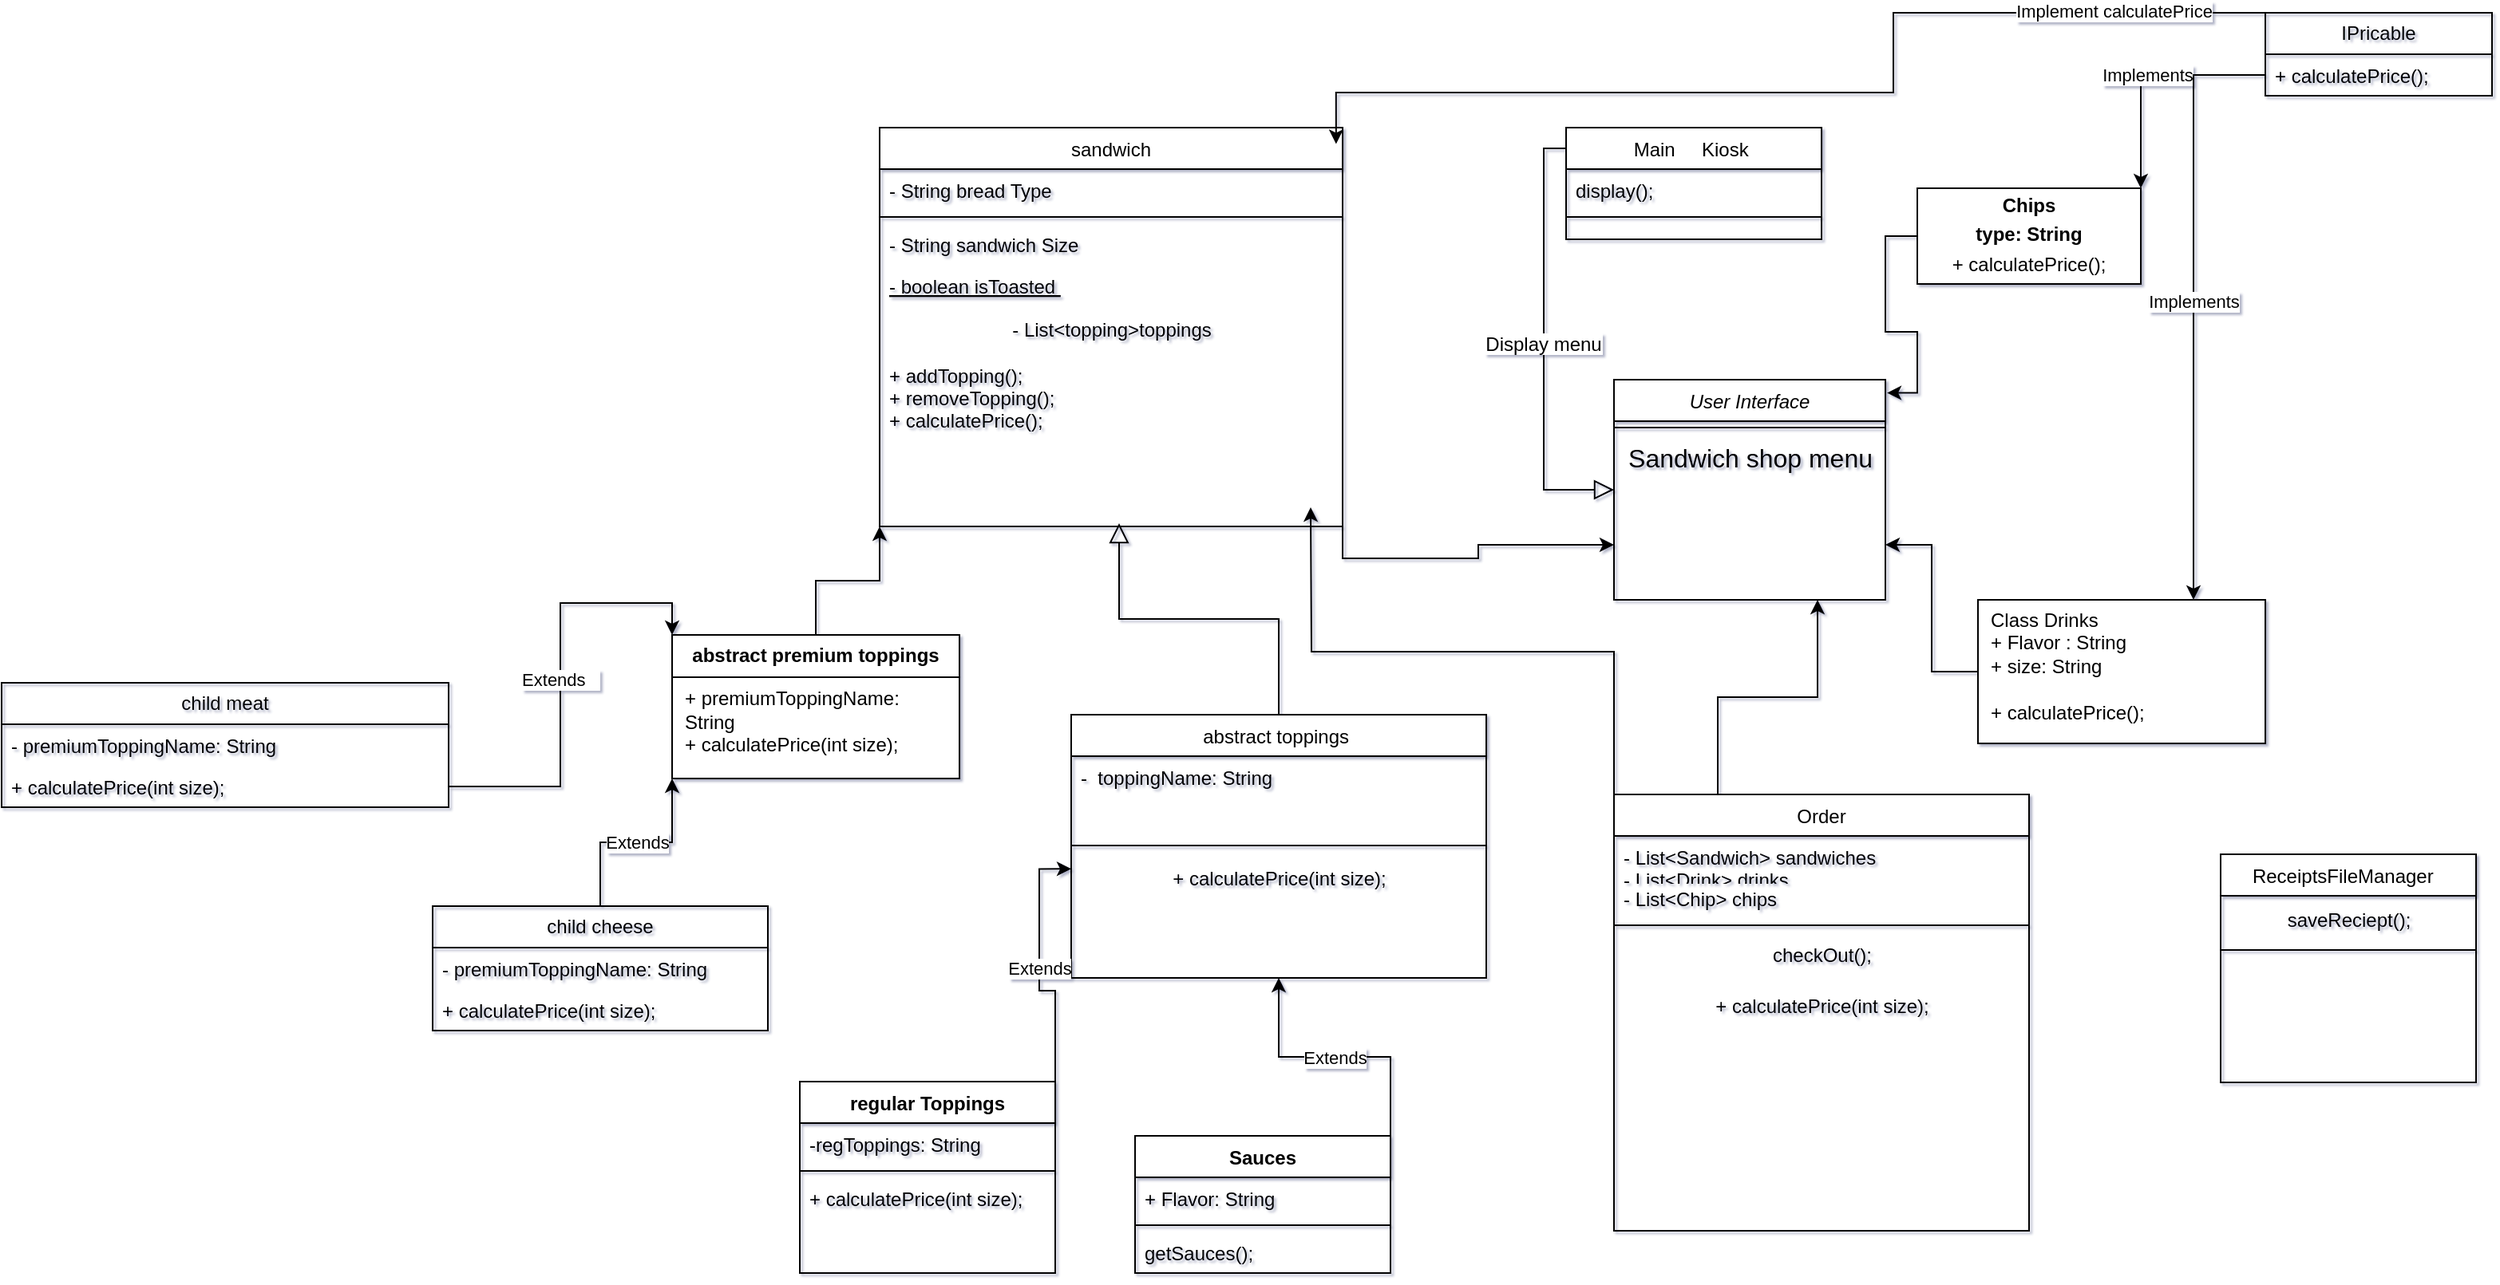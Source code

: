 <mxfile version="24.7.17">
  <diagram name="Page-1" id="kyOh9JgpY1f4It5ZR0Ub">
    <mxGraphModel dx="2589" dy="2624" grid="1" gridSize="10" guides="1" tooltips="1" connect="1" arrows="1" fold="1" page="1" pageScale="1" pageWidth="1100" pageHeight="850" background="none" math="0" shadow="1">
      <root>
        <mxCell id="0" />
        <mxCell id="1" parent="0" />
        <mxCell id="_YORlgkDfHFWjirhK1Dx-211" value="User Interface" style="swimlane;fontStyle=2;align=center;verticalAlign=top;childLayout=stackLayout;horizontal=1;startSize=26;horizontalStack=0;resizeParent=1;resizeLast=0;collapsible=1;marginBottom=0;rounded=0;shadow=0;strokeWidth=1;" parent="1" vertex="1">
          <mxGeometry y="150" width="170" height="138" as="geometry">
            <mxRectangle x="230" y="140" width="160" height="26" as="alternateBounds" />
          </mxGeometry>
        </mxCell>
        <mxCell id="_YORlgkDfHFWjirhK1Dx-215" value="" style="line;html=1;strokeWidth=1;align=left;verticalAlign=middle;spacingTop=-1;spacingLeft=3;spacingRight=3;rotatable=0;labelPosition=right;points=[];portConstraint=eastwest;" parent="_YORlgkDfHFWjirhK1Dx-211" vertex="1">
          <mxGeometry y="26" width="170" height="8" as="geometry" />
        </mxCell>
        <mxCell id="_YORlgkDfHFWjirhK1Dx-288" value="Sandwich shop menu" style="text;html=1;align=center;verticalAlign=middle;resizable=0;points=[];autosize=1;strokeColor=none;fillColor=none;fontSize=16;" parent="_YORlgkDfHFWjirhK1Dx-211" vertex="1">
          <mxGeometry y="34" width="170" height="30" as="geometry" />
        </mxCell>
        <mxCell id="_YORlgkDfHFWjirhK1Dx-217" value="abstract toppings " style="swimlane;fontStyle=0;align=center;verticalAlign=top;childLayout=stackLayout;horizontal=1;startSize=26;horizontalStack=0;resizeParent=1;resizeLast=0;collapsible=1;marginBottom=0;rounded=0;shadow=0;strokeWidth=1;" parent="1" vertex="1">
          <mxGeometry x="-340" y="360" width="260" height="165" as="geometry">
            <mxRectangle x="130" y="380" width="160" height="26" as="alternateBounds" />
          </mxGeometry>
        </mxCell>
        <mxCell id="_YORlgkDfHFWjirhK1Dx-218" value="-  toppingName: String" style="text;align=left;verticalAlign=top;spacingLeft=4;spacingRight=4;overflow=hidden;rotatable=0;points=[[0,0.5],[1,0.5]];portConstraint=eastwest;" parent="_YORlgkDfHFWjirhK1Dx-217" vertex="1">
          <mxGeometry y="26" width="260" height="26" as="geometry" />
        </mxCell>
        <mxCell id="_YORlgkDfHFWjirhK1Dx-219" value="&#xa;" style="text;align=left;verticalAlign=top;spacingLeft=4;spacingRight=4;overflow=hidden;rotatable=0;points=[[0,0.5],[1,0.5]];portConstraint=eastwest;rounded=0;shadow=0;html=0;" parent="_YORlgkDfHFWjirhK1Dx-217" vertex="1">
          <mxGeometry y="52" width="260" height="26" as="geometry" />
        </mxCell>
        <mxCell id="_YORlgkDfHFWjirhK1Dx-220" value="" style="line;html=1;strokeWidth=1;align=left;verticalAlign=middle;spacingTop=-1;spacingLeft=3;spacingRight=3;rotatable=0;labelPosition=right;points=[];portConstraint=eastwest;" parent="_YORlgkDfHFWjirhK1Dx-217" vertex="1">
          <mxGeometry y="78" width="260" height="8" as="geometry" />
        </mxCell>
        <mxCell id="_YORlgkDfHFWjirhK1Dx-248" value="&lt;span style=&quot;font-size: 12px; text-align: left;&quot;&gt;+ calculatePrice(int size);&lt;/span&gt;" style="text;html=1;align=center;verticalAlign=middle;resizable=0;points=[];autosize=1;strokeColor=none;fillColor=none;fontSize=16;" parent="_YORlgkDfHFWjirhK1Dx-217" vertex="1">
          <mxGeometry y="86" width="260" height="30" as="geometry" />
        </mxCell>
        <mxCell id="_YORlgkDfHFWjirhK1Dx-223" value="" style="endArrow=block;endSize=10;endFill=0;shadow=0;strokeWidth=1;rounded=0;curved=0;edgeStyle=elbowEdgeStyle;elbow=vertical;fontSize=12;" parent="1" source="_YORlgkDfHFWjirhK1Dx-217" edge="1">
          <mxGeometry width="160" relative="1" as="geometry">
            <mxPoint x="100" y="103" as="sourcePoint" />
            <mxPoint x="-310" y="240" as="targetPoint" />
          </mxGeometry>
        </mxCell>
        <mxCell id="_YORlgkDfHFWjirhK1Dx-224" value="Main     Kiosk " style="swimlane;fontStyle=0;align=center;verticalAlign=top;childLayout=stackLayout;horizontal=1;startSize=26;horizontalStack=0;resizeParent=1;resizeLast=0;collapsible=1;marginBottom=0;rounded=0;shadow=0;strokeWidth=1;" parent="1" vertex="1">
          <mxGeometry x="-30" y="-8" width="160" height="70" as="geometry">
            <mxRectangle x="340" y="380" width="170" height="26" as="alternateBounds" />
          </mxGeometry>
        </mxCell>
        <mxCell id="_YORlgkDfHFWjirhK1Dx-225" value="display();" style="text;align=left;verticalAlign=top;spacingLeft=4;spacingRight=4;overflow=hidden;rotatable=0;points=[[0,0.5],[1,0.5]];portConstraint=eastwest;" parent="_YORlgkDfHFWjirhK1Dx-224" vertex="1">
          <mxGeometry y="26" width="160" height="26" as="geometry" />
        </mxCell>
        <mxCell id="_YORlgkDfHFWjirhK1Dx-226" value="" style="line;html=1;strokeWidth=1;align=left;verticalAlign=middle;spacingTop=-1;spacingLeft=3;spacingRight=3;rotatable=0;labelPosition=right;points=[];portConstraint=eastwest;" parent="_YORlgkDfHFWjirhK1Dx-224" vertex="1">
          <mxGeometry y="52" width="160" height="8" as="geometry" />
        </mxCell>
        <mxCell id="_YORlgkDfHFWjirhK1Dx-227" value="Display menu" style="endArrow=block;endSize=10;endFill=0;shadow=0;strokeWidth=1;rounded=0;curved=0;edgeStyle=elbowEdgeStyle;elbow=vertical;fontSize=12;" parent="1" source="_YORlgkDfHFWjirhK1Dx-224" target="_YORlgkDfHFWjirhK1Dx-211" edge="1">
          <mxGeometry width="160" relative="1" as="geometry">
            <mxPoint x="110" y="273" as="sourcePoint" />
            <mxPoint x="210" y="171" as="targetPoint" />
            <Array as="points">
              <mxPoint x="-44" y="5" />
            </Array>
          </mxGeometry>
        </mxCell>
        <mxCell id="duyvFCxEx_6cM0iOeqCo-8" style="edgeStyle=orthogonalEdgeStyle;rounded=0;orthogonalLoop=1;jettySize=auto;html=1;exitX=1;exitY=1;exitDx=0;exitDy=0;entryX=0;entryY=0.75;entryDx=0;entryDy=0;" edge="1" parent="1" source="_YORlgkDfHFWjirhK1Dx-242" target="_YORlgkDfHFWjirhK1Dx-211">
          <mxGeometry relative="1" as="geometry" />
        </mxCell>
        <mxCell id="_YORlgkDfHFWjirhK1Dx-242" value="sandwich" style="swimlane;fontStyle=0;align=center;verticalAlign=top;childLayout=stackLayout;horizontal=1;startSize=26;horizontalStack=0;resizeParent=1;resizeLast=0;collapsible=1;marginBottom=0;rounded=0;shadow=0;strokeWidth=1;" parent="1" vertex="1">
          <mxGeometry x="-460" y="-8" width="290" height="250" as="geometry">
            <mxRectangle x="130" y="380" width="160" height="26" as="alternateBounds" />
          </mxGeometry>
        </mxCell>
        <mxCell id="_YORlgkDfHFWjirhK1Dx-243" value="- String bread Type&#xa;" style="text;align=left;verticalAlign=top;spacingLeft=4;spacingRight=4;overflow=hidden;rotatable=0;points=[[0,0.5],[1,0.5]];portConstraint=eastwest;" parent="_YORlgkDfHFWjirhK1Dx-242" vertex="1">
          <mxGeometry y="26" width="290" height="26" as="geometry" />
        </mxCell>
        <mxCell id="_YORlgkDfHFWjirhK1Dx-245" value="" style="line;html=1;strokeWidth=1;align=left;verticalAlign=middle;spacingTop=-1;spacingLeft=3;spacingRight=3;rotatable=0;labelPosition=right;points=[];portConstraint=eastwest;" parent="_YORlgkDfHFWjirhK1Dx-242" vertex="1">
          <mxGeometry y="52" width="290" height="8" as="geometry" />
        </mxCell>
        <mxCell id="_YORlgkDfHFWjirhK1Dx-244" value="- String sandwich Size " style="text;align=left;verticalAlign=top;spacingLeft=4;spacingRight=4;overflow=hidden;rotatable=0;points=[[0,0.5],[1,0.5]];portConstraint=eastwest;rounded=0;shadow=0;html=0;" parent="_YORlgkDfHFWjirhK1Dx-242" vertex="1">
          <mxGeometry y="60" width="290" height="26" as="geometry" />
        </mxCell>
        <mxCell id="_YORlgkDfHFWjirhK1Dx-246" value="- boolean isToasted " style="text;align=left;verticalAlign=top;spacingLeft=4;spacingRight=4;overflow=hidden;rotatable=0;points=[[0,0.5],[1,0.5]];portConstraint=eastwest;fontStyle=4" parent="_YORlgkDfHFWjirhK1Dx-242" vertex="1">
          <mxGeometry y="86" width="290" height="26" as="geometry" />
        </mxCell>
        <mxCell id="EJJxbtkq4cgunzFUeAYS-21" value="- List&amp;lt;topping&amp;gt;toppings" style="text;html=1;align=center;verticalAlign=middle;resizable=0;points=[];autosize=1;strokeColor=none;fillColor=none;" parent="_YORlgkDfHFWjirhK1Dx-242" vertex="1">
          <mxGeometry y="112" width="290" height="30" as="geometry" />
        </mxCell>
        <mxCell id="_YORlgkDfHFWjirhK1Dx-247" value="+ addTopping();&#xa;+ removeTopping();&#xa;+ calculatePrice();&#xa;" style="text;align=left;verticalAlign=top;spacingLeft=4;spacingRight=4;overflow=hidden;rotatable=0;points=[[0,0.5],[1,0.5]];portConstraint=eastwest;" parent="_YORlgkDfHFWjirhK1Dx-242" vertex="1">
          <mxGeometry y="142" width="290" height="68" as="geometry" />
        </mxCell>
        <mxCell id="duyvFCxEx_6cM0iOeqCo-11" style="edgeStyle=orthogonalEdgeStyle;rounded=0;orthogonalLoop=1;jettySize=auto;html=1;entryX=1;entryY=0.75;entryDx=0;entryDy=0;" edge="1" parent="1" source="_YORlgkDfHFWjirhK1Dx-252" target="_YORlgkDfHFWjirhK1Dx-211">
          <mxGeometry relative="1" as="geometry" />
        </mxCell>
        <mxCell id="_YORlgkDfHFWjirhK1Dx-252" value="&lt;p style=&quot;margin:0px;margin-top:6px;text-align:center;&quot;&gt;&lt;/p&gt;&lt;p style=&quot;margin:0px;margin-left:8px;&quot;&gt;Class Drinks&amp;nbsp;&lt;/p&gt;&lt;p style=&quot;margin:0px;margin-left:8px;&quot;&gt;+ Flavor : String&amp;nbsp;&lt;br&gt;+ size: String&amp;nbsp;&lt;/p&gt;&lt;p style=&quot;margin:0px;margin-left:8px;&quot;&gt;&lt;br&gt;&lt;/p&gt;&lt;p style=&quot;margin:0px;margin-left:8px;&quot;&gt;&lt;span style=&quot;text-wrap-mode: nowrap;&quot;&gt;+ calculatePrice();&lt;/span&gt;&lt;/p&gt;" style="align=left;overflow=fill;html=1;dropTarget=0;whiteSpace=wrap;" parent="1" vertex="1">
          <mxGeometry x="228" y="288" width="180" height="90" as="geometry" />
        </mxCell>
        <mxCell id="_YORlgkDfHFWjirhK1Dx-254" value="&lt;p style=&quot;margin:0px;margin-top:4px;text-align:center;&quot;&gt;&lt;b&gt;Chips&lt;/b&gt;&lt;/p&gt;&lt;p style=&quot;margin:0px;margin-top:4px;text-align:center;&quot;&gt;&lt;b&gt;type: String&lt;/b&gt;&lt;/p&gt;&lt;p style=&quot;margin:0px;margin-top:4px;text-align:center;&quot;&gt;&lt;span style=&quot;text-align: left; text-wrap-mode: nowrap;&quot;&gt;+ calculatePrice();&lt;/span&gt;&lt;/p&gt;" style="verticalAlign=top;align=left;overflow=fill;html=1;whiteSpace=wrap;" parent="1" vertex="1">
          <mxGeometry x="190" y="30" width="140" height="60" as="geometry" />
        </mxCell>
        <mxCell id="EJJxbtkq4cgunzFUeAYS-8" value="Extends" style="edgeStyle=orthogonalEdgeStyle;rounded=0;orthogonalLoop=1;jettySize=auto;html=1;exitX=1;exitY=0;exitDx=0;exitDy=0;entryX=0.5;entryY=1;entryDx=0;entryDy=0;" parent="1" source="_YORlgkDfHFWjirhK1Dx-268" edge="1" target="_YORlgkDfHFWjirhK1Dx-217">
          <mxGeometry relative="1" as="geometry">
            <mxPoint x="-210" y="590" as="targetPoint" />
          </mxGeometry>
        </mxCell>
        <mxCell id="_YORlgkDfHFWjirhK1Dx-268" value="Sauces" style="swimlane;fontStyle=1;align=center;verticalAlign=top;childLayout=stackLayout;horizontal=1;startSize=26;horizontalStack=0;resizeParent=1;resizeParentMax=0;resizeLast=0;collapsible=1;marginBottom=0;whiteSpace=wrap;html=1;" parent="1" vertex="1">
          <mxGeometry x="-300" y="624" width="160" height="86" as="geometry" />
        </mxCell>
        <mxCell id="_YORlgkDfHFWjirhK1Dx-269" value="+ Flavor: String&amp;nbsp;" style="text;strokeColor=none;fillColor=none;align=left;verticalAlign=top;spacingLeft=4;spacingRight=4;overflow=hidden;rotatable=0;points=[[0,0.5],[1,0.5]];portConstraint=eastwest;whiteSpace=wrap;html=1;" parent="_YORlgkDfHFWjirhK1Dx-268" vertex="1">
          <mxGeometry y="26" width="160" height="26" as="geometry" />
        </mxCell>
        <mxCell id="_YORlgkDfHFWjirhK1Dx-270" value="" style="line;strokeWidth=1;fillColor=none;align=left;verticalAlign=middle;spacingTop=-1;spacingLeft=3;spacingRight=3;rotatable=0;labelPosition=right;points=[];portConstraint=eastwest;strokeColor=inherit;" parent="_YORlgkDfHFWjirhK1Dx-268" vertex="1">
          <mxGeometry y="52" width="160" height="8" as="geometry" />
        </mxCell>
        <mxCell id="_YORlgkDfHFWjirhK1Dx-271" value="getSauces();" style="text;strokeColor=none;fillColor=none;align=left;verticalAlign=top;spacingLeft=4;spacingRight=4;overflow=hidden;rotatable=0;points=[[0,0.5],[1,0.5]];portConstraint=eastwest;whiteSpace=wrap;html=1;" parent="_YORlgkDfHFWjirhK1Dx-268" vertex="1">
          <mxGeometry y="60" width="160" height="26" as="geometry" />
        </mxCell>
        <mxCell id="_YORlgkDfHFWjirhK1Dx-276" value="regular Toppings" style="swimlane;fontStyle=1;align=center;verticalAlign=top;childLayout=stackLayout;horizontal=1;startSize=26;horizontalStack=0;resizeParent=1;resizeParentMax=0;resizeLast=0;collapsible=1;marginBottom=0;whiteSpace=wrap;html=1;" parent="1" vertex="1">
          <mxGeometry x="-510" y="590" width="160" height="120" as="geometry" />
        </mxCell>
        <mxCell id="_YORlgkDfHFWjirhK1Dx-277" value="-regToppings: String" style="text;strokeColor=none;fillColor=none;align=left;verticalAlign=top;spacingLeft=4;spacingRight=4;overflow=hidden;rotatable=0;points=[[0,0.5],[1,0.5]];portConstraint=eastwest;whiteSpace=wrap;html=1;" parent="_YORlgkDfHFWjirhK1Dx-276" vertex="1">
          <mxGeometry y="26" width="160" height="26" as="geometry" />
        </mxCell>
        <mxCell id="_YORlgkDfHFWjirhK1Dx-278" value="" style="line;strokeWidth=1;fillColor=none;align=left;verticalAlign=middle;spacingTop=-1;spacingLeft=3;spacingRight=3;rotatable=0;labelPosition=right;points=[];portConstraint=eastwest;strokeColor=inherit;" parent="_YORlgkDfHFWjirhK1Dx-276" vertex="1">
          <mxGeometry y="52" width="160" height="8" as="geometry" />
        </mxCell>
        <mxCell id="_YORlgkDfHFWjirhK1Dx-279" value="+ calculatePrice(int size);" style="text;strokeColor=none;fillColor=none;align=left;verticalAlign=top;spacingLeft=4;spacingRight=4;overflow=hidden;rotatable=0;points=[[0,0.5],[1,0.5]];portConstraint=eastwest;whiteSpace=wrap;html=1;" parent="_YORlgkDfHFWjirhK1Dx-276" vertex="1">
          <mxGeometry y="60" width="160" height="60" as="geometry" />
        </mxCell>
        <mxCell id="_YORlgkDfHFWjirhK1Dx-255" value="IPricable" style="swimlane;fontStyle=0;childLayout=stackLayout;horizontal=1;startSize=26;fillColor=none;horizontalStack=0;resizeParent=1;resizeParentMax=0;resizeLast=0;collapsible=1;marginBottom=0;whiteSpace=wrap;html=1;" parent="1" vertex="1">
          <mxGeometry x="408" y="-80" width="142" height="52" as="geometry" />
        </mxCell>
        <mxCell id="_YORlgkDfHFWjirhK1Dx-282" value="ReceiptsFileManager  " style="swimlane;fontStyle=0;align=center;verticalAlign=top;childLayout=stackLayout;horizontal=1;startSize=26;horizontalStack=0;resizeParent=1;resizeLast=0;collapsible=1;marginBottom=0;rounded=0;shadow=0;strokeWidth=1;" parent="1" vertex="1">
          <mxGeometry x="380" y="447.5" width="160" height="143" as="geometry">
            <mxRectangle x="130" y="380" width="160" height="26" as="alternateBounds" />
          </mxGeometry>
        </mxCell>
        <mxCell id="EJJxbtkq4cgunzFUeAYS-20" value="saveReciept();" style="text;html=1;align=center;verticalAlign=middle;resizable=0;points=[];autosize=1;strokeColor=none;fillColor=none;" parent="_YORlgkDfHFWjirhK1Dx-282" vertex="1">
          <mxGeometry y="26" width="160" height="30" as="geometry" />
        </mxCell>
        <mxCell id="_YORlgkDfHFWjirhK1Dx-285" value="" style="line;html=1;strokeWidth=1;align=left;verticalAlign=middle;spacingTop=-1;spacingLeft=3;spacingRight=3;rotatable=0;labelPosition=right;points=[];portConstraint=eastwest;" parent="_YORlgkDfHFWjirhK1Dx-282" vertex="1">
          <mxGeometry y="56" width="160" height="8" as="geometry" />
        </mxCell>
        <mxCell id="duyvFCxEx_6cM0iOeqCo-3" style="edgeStyle=orthogonalEdgeStyle;rounded=0;orthogonalLoop=1;jettySize=auto;html=1;exitX=0.5;exitY=0;exitDx=0;exitDy=0;entryX=0;entryY=1;entryDx=0;entryDy=0;" edge="1" parent="1" source="EJJxbtkq4cgunzFUeAYS-3" target="_YORlgkDfHFWjirhK1Dx-242">
          <mxGeometry relative="1" as="geometry" />
        </mxCell>
        <mxCell id="EJJxbtkq4cgunzFUeAYS-3" value="&lt;p style=&quot;margin:0px;margin-top:6px;text-align:center;&quot;&gt;&lt;b&gt;abstract premium toppings&lt;/b&gt;&lt;/p&gt;&lt;hr size=&quot;1&quot; style=&quot;border-style:solid;&quot;&gt;&lt;p style=&quot;margin:0px;margin-left:8px;&quot;&gt;+ premiumToppingName: String&amp;nbsp;&lt;br&gt;+ calculatePrice(int size);&lt;/p&gt;&lt;p style=&quot;margin:0px;margin-left:8px;&quot;&gt;&lt;br&gt;&lt;/p&gt;" style="align=left;overflow=fill;html=1;dropTarget=0;whiteSpace=wrap;" parent="1" vertex="1">
          <mxGeometry x="-590" y="310" width="180" height="90" as="geometry" />
        </mxCell>
        <mxCell id="EJJxbtkq4cgunzFUeAYS-6" value="Extends" style="edgeStyle=orthogonalEdgeStyle;rounded=0;orthogonalLoop=1;jettySize=auto;html=1;exitX=1;exitY=0;exitDx=0;exitDy=0;entryX=0;entryY=0.355;entryDx=0;entryDy=0;entryPerimeter=0;" parent="1" source="_YORlgkDfHFWjirhK1Dx-276" target="_YORlgkDfHFWjirhK1Dx-248" edge="1">
          <mxGeometry relative="1" as="geometry" />
        </mxCell>
        <mxCell id="EJJxbtkq4cgunzFUeAYS-9" value="child meat" style="swimlane;fontStyle=0;childLayout=stackLayout;horizontal=1;startSize=26;fillColor=none;horizontalStack=0;resizeParent=1;resizeParentMax=0;resizeLast=0;collapsible=1;marginBottom=0;whiteSpace=wrap;html=1;" parent="1" vertex="1">
          <mxGeometry x="-1010" y="340" width="280" height="78" as="geometry" />
        </mxCell>
        <mxCell id="EJJxbtkq4cgunzFUeAYS-10" value="- premiumToppingName: String" style="text;strokeColor=none;fillColor=none;align=left;verticalAlign=top;spacingLeft=4;spacingRight=4;overflow=hidden;rotatable=0;points=[[0,0.5],[1,0.5]];portConstraint=eastwest;whiteSpace=wrap;html=1;" parent="EJJxbtkq4cgunzFUeAYS-9" vertex="1">
          <mxGeometry y="26" width="280" height="26" as="geometry" />
        </mxCell>
        <mxCell id="EJJxbtkq4cgunzFUeAYS-11" value="+ calculatePrice(int size);" style="text;strokeColor=none;fillColor=none;align=left;verticalAlign=top;spacingLeft=4;spacingRight=4;overflow=hidden;rotatable=0;points=[[0,0.5],[1,0.5]];portConstraint=eastwest;whiteSpace=wrap;html=1;" parent="EJJxbtkq4cgunzFUeAYS-9" vertex="1">
          <mxGeometry y="52" width="280" height="26" as="geometry" />
        </mxCell>
        <mxCell id="EJJxbtkq4cgunzFUeAYS-17" value="Extends" style="edgeStyle=orthogonalEdgeStyle;rounded=0;orthogonalLoop=1;jettySize=auto;html=1;entryX=0;entryY=1;entryDx=0;entryDy=0;" parent="1" source="EJJxbtkq4cgunzFUeAYS-13" target="EJJxbtkq4cgunzFUeAYS-3" edge="1">
          <mxGeometry relative="1" as="geometry" />
        </mxCell>
        <mxCell id="EJJxbtkq4cgunzFUeAYS-13" value="child cheese" style="swimlane;fontStyle=0;childLayout=stackLayout;horizontal=1;startSize=26;fillColor=none;horizontalStack=0;resizeParent=1;resizeParentMax=0;resizeLast=0;collapsible=1;marginBottom=0;whiteSpace=wrap;html=1;" parent="1" vertex="1">
          <mxGeometry x="-740" y="480" width="210" height="78" as="geometry" />
        </mxCell>
        <mxCell id="EJJxbtkq4cgunzFUeAYS-14" value="- premiumToppingName: String" style="text;strokeColor=none;fillColor=none;align=left;verticalAlign=top;spacingLeft=4;spacingRight=4;overflow=hidden;rotatable=0;points=[[0,0.5],[1,0.5]];portConstraint=eastwest;whiteSpace=wrap;html=1;" parent="EJJxbtkq4cgunzFUeAYS-13" vertex="1">
          <mxGeometry y="26" width="210" height="26" as="geometry" />
        </mxCell>
        <mxCell id="EJJxbtkq4cgunzFUeAYS-15" value="+ calculatePrice(int size);" style="text;strokeColor=none;fillColor=none;align=left;verticalAlign=top;spacingLeft=4;spacingRight=4;overflow=hidden;rotatable=0;points=[[0,0.5],[1,0.5]];portConstraint=eastwest;whiteSpace=wrap;html=1;" parent="EJJxbtkq4cgunzFUeAYS-13" vertex="1">
          <mxGeometry y="52" width="210" height="26" as="geometry" />
        </mxCell>
        <mxCell id="EJJxbtkq4cgunzFUeAYS-18" value="Extends&lt;span style=&quot;white-space: pre;&quot;&gt;&#x9;&lt;/span&gt;" style="edgeStyle=orthogonalEdgeStyle;rounded=0;orthogonalLoop=1;jettySize=auto;html=1;entryX=0;entryY=0;entryDx=0;entryDy=0;" parent="1" source="EJJxbtkq4cgunzFUeAYS-11" target="EJJxbtkq4cgunzFUeAYS-3" edge="1">
          <mxGeometry relative="1" as="geometry" />
        </mxCell>
        <mxCell id="duyvFCxEx_6cM0iOeqCo-1" style="edgeStyle=orthogonalEdgeStyle;rounded=0;orthogonalLoop=1;jettySize=auto;html=1;exitX=0;exitY=0;exitDx=0;exitDy=0;entryX=0.986;entryY=0.041;entryDx=0;entryDy=0;entryPerimeter=0;" edge="1" parent="1" source="_YORlgkDfHFWjirhK1Dx-255" target="_YORlgkDfHFWjirhK1Dx-242">
          <mxGeometry relative="1" as="geometry">
            <Array as="points">
              <mxPoint x="520" y="-80" />
              <mxPoint x="175" y="-80" />
              <mxPoint x="175" y="-30" />
              <mxPoint x="-174" y="-30" />
            </Array>
          </mxGeometry>
        </mxCell>
        <mxCell id="duyvFCxEx_6cM0iOeqCo-2" value="Implement calculatePrice" style="edgeLabel;html=1;align=center;verticalAlign=middle;resizable=0;points=[];" vertex="1" connectable="0" parent="duyvFCxEx_6cM0iOeqCo-1">
          <mxGeometry x="-0.279" y="-1" relative="1" as="geometry">
            <mxPoint x="1" as="offset" />
          </mxGeometry>
        </mxCell>
        <mxCell id="duyvFCxEx_6cM0iOeqCo-9" value="Implements" style="edgeStyle=orthogonalEdgeStyle;rounded=0;orthogonalLoop=1;jettySize=auto;html=1;entryX=1;entryY=0;entryDx=0;entryDy=0;" edge="1" parent="1" source="_YORlgkDfHFWjirhK1Dx-258" target="_YORlgkDfHFWjirhK1Dx-254">
          <mxGeometry relative="1" as="geometry" />
        </mxCell>
        <mxCell id="duyvFCxEx_6cM0iOeqCo-10" value="Implements" style="edgeStyle=orthogonalEdgeStyle;rounded=0;orthogonalLoop=1;jettySize=auto;html=1;entryX=0.75;entryY=0;entryDx=0;entryDy=0;" edge="1" parent="1" source="_YORlgkDfHFWjirhK1Dx-258" target="_YORlgkDfHFWjirhK1Dx-252">
          <mxGeometry relative="1" as="geometry" />
        </mxCell>
        <mxCell id="_YORlgkDfHFWjirhK1Dx-258" value="&lt;span style=&quot;text-wrap-mode: nowrap;&quot;&gt;+ calculatePrice();&lt;/span&gt;" style="text;strokeColor=none;fillColor=none;align=left;verticalAlign=top;spacingLeft=4;spacingRight=4;overflow=hidden;rotatable=0;points=[[0,0.5],[1,0.5]];portConstraint=eastwest;whiteSpace=wrap;html=1;" parent="1" vertex="1">
          <mxGeometry x="408" y="-54" width="142" height="26" as="geometry" />
        </mxCell>
        <mxCell id="duyvFCxEx_6cM0iOeqCo-12" style="edgeStyle=orthogonalEdgeStyle;rounded=0;orthogonalLoop=1;jettySize=auto;html=1;entryX=1.006;entryY=0.06;entryDx=0;entryDy=0;entryPerimeter=0;" edge="1" parent="1" source="_YORlgkDfHFWjirhK1Dx-254" target="_YORlgkDfHFWjirhK1Dx-211">
          <mxGeometry relative="1" as="geometry" />
        </mxCell>
        <mxCell id="duyvFCxEx_6cM0iOeqCo-22" style="edgeStyle=orthogonalEdgeStyle;rounded=0;orthogonalLoop=1;jettySize=auto;html=1;exitX=0.25;exitY=0;exitDx=0;exitDy=0;entryX=0.75;entryY=1;entryDx=0;entryDy=0;" edge="1" parent="1" source="duyvFCxEx_6cM0iOeqCo-14" target="_YORlgkDfHFWjirhK1Dx-211">
          <mxGeometry relative="1" as="geometry" />
        </mxCell>
        <mxCell id="duyvFCxEx_6cM0iOeqCo-24" style="edgeStyle=orthogonalEdgeStyle;rounded=0;orthogonalLoop=1;jettySize=auto;html=1;exitX=0;exitY=0;exitDx=0;exitDy=0;" edge="1" parent="1" source="duyvFCxEx_6cM0iOeqCo-14">
          <mxGeometry relative="1" as="geometry">
            <mxPoint x="-190" y="230" as="targetPoint" />
          </mxGeometry>
        </mxCell>
        <mxCell id="duyvFCxEx_6cM0iOeqCo-14" value="Order" style="swimlane;fontStyle=0;align=center;verticalAlign=top;childLayout=stackLayout;horizontal=1;startSize=26;horizontalStack=0;resizeParent=1;resizeLast=0;collapsible=1;marginBottom=0;rounded=0;shadow=0;strokeWidth=1;" vertex="1" parent="1">
          <mxGeometry y="410" width="260" height="273.5" as="geometry">
            <mxRectangle x="130" y="380" width="160" height="26" as="alternateBounds" />
          </mxGeometry>
        </mxCell>
        <mxCell id="duyvFCxEx_6cM0iOeqCo-15" value="- List&lt;Sandwich&gt; sandwiches&#xa;- List&lt;Drink&gt; drinks" style="text;align=left;verticalAlign=top;spacingLeft=4;spacingRight=4;overflow=hidden;rotatable=0;points=[[0,0.5],[1,0.5]];portConstraint=eastwest;" vertex="1" parent="duyvFCxEx_6cM0iOeqCo-14">
          <mxGeometry y="26" width="260" height="26" as="geometry" />
        </mxCell>
        <mxCell id="duyvFCxEx_6cM0iOeqCo-16" value="- List&lt;Chip&gt; chips" style="text;align=left;verticalAlign=top;spacingLeft=4;spacingRight=4;overflow=hidden;rotatable=0;points=[[0,0.5],[1,0.5]];portConstraint=eastwest;rounded=0;shadow=0;html=0;" vertex="1" parent="duyvFCxEx_6cM0iOeqCo-14">
          <mxGeometry y="52" width="260" height="26" as="geometry" />
        </mxCell>
        <mxCell id="duyvFCxEx_6cM0iOeqCo-17" value="" style="line;html=1;strokeWidth=1;align=left;verticalAlign=middle;spacingTop=-1;spacingLeft=3;spacingRight=3;rotatable=0;labelPosition=right;points=[];portConstraint=eastwest;" vertex="1" parent="duyvFCxEx_6cM0iOeqCo-14">
          <mxGeometry y="78" width="260" height="8" as="geometry" />
        </mxCell>
        <mxCell id="duyvFCxEx_6cM0iOeqCo-19" value="checkOut();" style="text;html=1;align=center;verticalAlign=middle;resizable=0;points=[];autosize=1;strokeColor=none;fillColor=none;" vertex="1" parent="duyvFCxEx_6cM0iOeqCo-14">
          <mxGeometry y="86" width="260" height="30" as="geometry" />
        </mxCell>
        <mxCell id="duyvFCxEx_6cM0iOeqCo-18" value="&lt;span style=&quot;font-size: 12px; text-align: left;&quot;&gt;+ calculatePrice(int size);&lt;/span&gt;" style="text;html=1;align=center;verticalAlign=middle;resizable=0;points=[];autosize=1;strokeColor=none;fillColor=none;fontSize=16;" vertex="1" parent="duyvFCxEx_6cM0iOeqCo-14">
          <mxGeometry y="116" width="260" height="30" as="geometry" />
        </mxCell>
      </root>
    </mxGraphModel>
  </diagram>
</mxfile>
